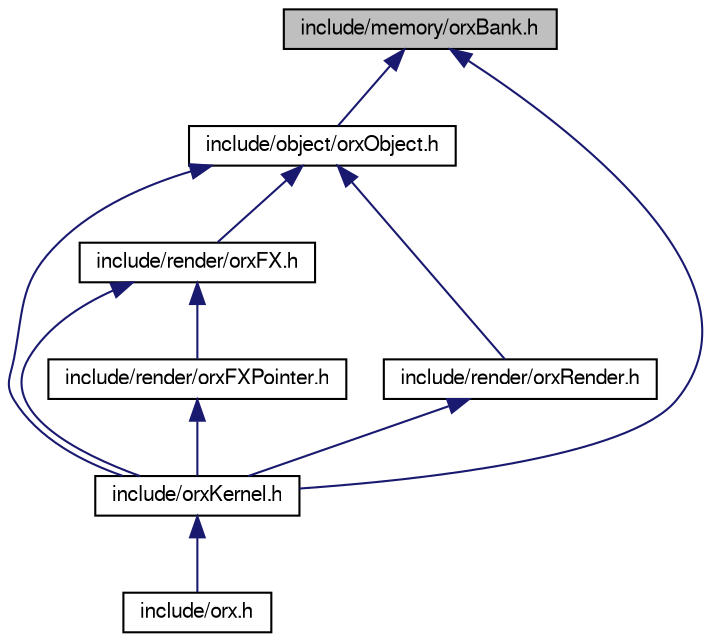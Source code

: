 digraph G
{
  bgcolor="transparent";
  edge [fontname="FreeSans",fontsize=10,labelfontname="FreeSans",labelfontsize=10];
  node [fontname="FreeSans",fontsize=10,shape=record];
  Node1 [label="include/memory/orxBank.h",height=0.2,width=0.4,color="black", fillcolor="grey75", style="filled" fontcolor="black"];
  Node1 -> Node2 [dir=back,color="midnightblue",fontsize=10,style="solid",fontname="FreeSans"];
  Node2 [label="include/object/orxObject.h",height=0.2,width=0.4,color="black",URL="$orx_object_8h.html"];
  Node2 -> Node3 [dir=back,color="midnightblue",fontsize=10,style="solid",fontname="FreeSans"];
  Node3 [label="include/orxKernel.h",height=0.2,width=0.4,color="black",URL="$orx_kernel_8h.html"];
  Node3 -> Node4 [dir=back,color="midnightblue",fontsize=10,style="solid",fontname="FreeSans"];
  Node4 [label="include/orx.h",height=0.2,width=0.4,color="black",URL="$orx_8h.html"];
  Node2 -> Node5 [dir=back,color="midnightblue",fontsize=10,style="solid",fontname="FreeSans"];
  Node5 [label="include/render/orxFX.h",height=0.2,width=0.4,color="black",URL="$orx_f_x_8h.html"];
  Node5 -> Node3 [dir=back,color="midnightblue",fontsize=10,style="solid",fontname="FreeSans"];
  Node5 -> Node6 [dir=back,color="midnightblue",fontsize=10,style="solid",fontname="FreeSans"];
  Node6 [label="include/render/orxFXPointer.h",height=0.2,width=0.4,color="black",URL="$orx_f_x_pointer_8h.html"];
  Node6 -> Node3 [dir=back,color="midnightblue",fontsize=10,style="solid",fontname="FreeSans"];
  Node2 -> Node7 [dir=back,color="midnightblue",fontsize=10,style="solid",fontname="FreeSans"];
  Node7 [label="include/render/orxRender.h",height=0.2,width=0.4,color="black",URL="$orx_render_8h.html"];
  Node7 -> Node3 [dir=back,color="midnightblue",fontsize=10,style="solid",fontname="FreeSans"];
  Node1 -> Node3 [dir=back,color="midnightblue",fontsize=10,style="solid",fontname="FreeSans"];
}
